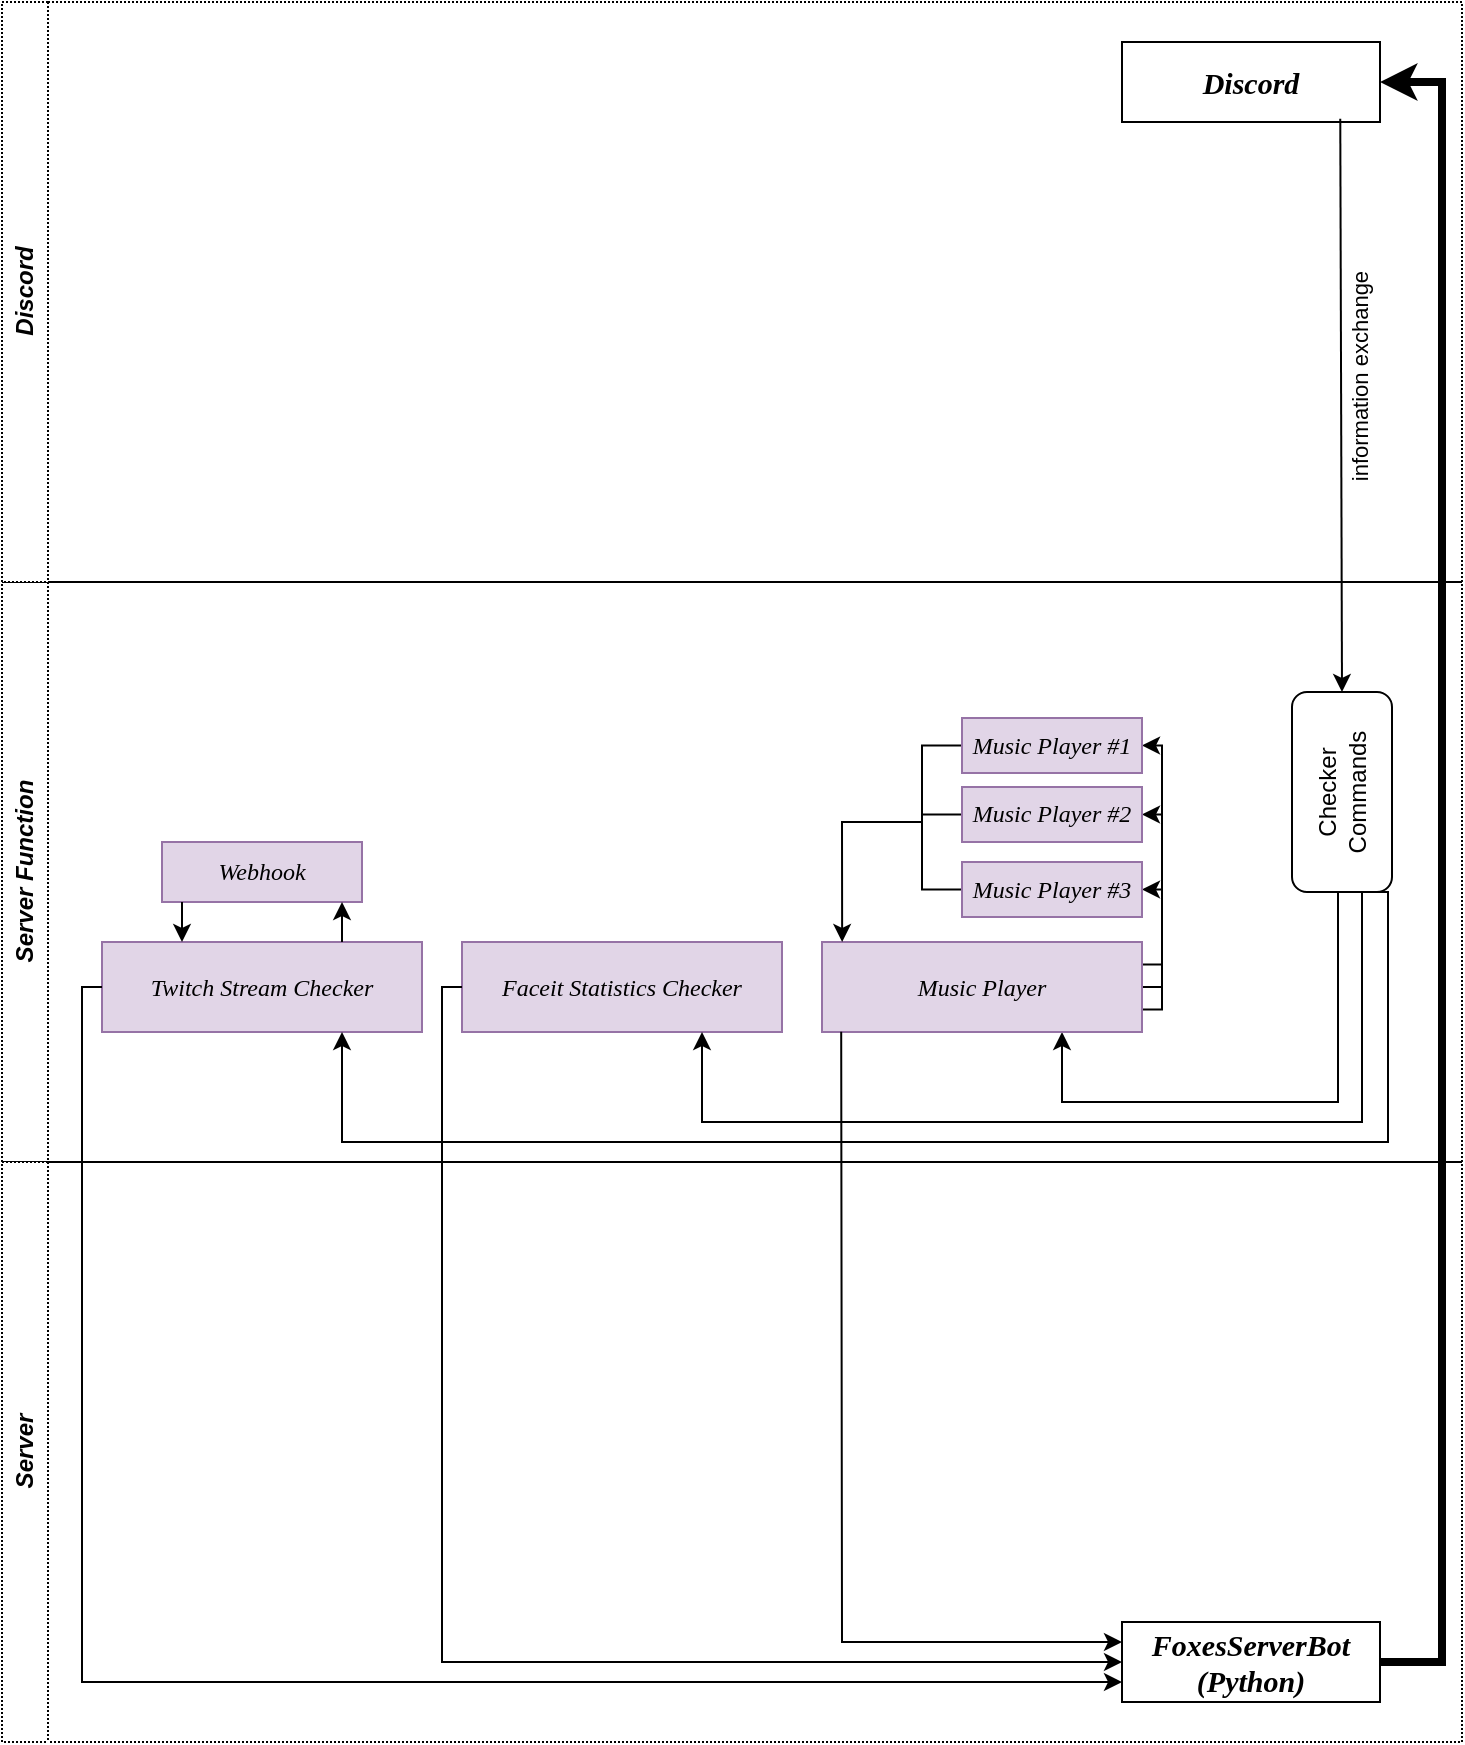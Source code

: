 <mxfile version="24.3.1" type="github">
  <diagram name="Страница — 1" id="4xks9MctieAXZyito7Jj">
    <mxGraphModel dx="1062" dy="1783" grid="1" gridSize="10" guides="1" tooltips="1" connect="1" arrows="1" fold="1" page="1" pageScale="1" pageWidth="827" pageHeight="1169" math="0" shadow="0">
      <root>
        <mxCell id="0" />
        <mxCell id="1" parent="0" />
        <mxCell id="5Kak3x2iOxzygg-4rYfk-8" value="&lt;i&gt;Server Function&lt;/i&gt;" style="swimlane;horizontal=0;whiteSpace=wrap;html=1;dashed=1;dashPattern=1 1;" vertex="1" parent="1">
          <mxGeometry x="60" y="-690" width="730" height="290" as="geometry">
            <mxRectangle x="40" y="220" width="40" height="120" as="alternateBounds" />
          </mxGeometry>
        </mxCell>
        <mxCell id="5Kak3x2iOxzygg-4rYfk-13" value="Twitch Stream Checker" style="rounded=0;whiteSpace=wrap;html=1;fontFamily=Times New Roman;fontStyle=2;fillColor=#e1d5e7;strokeColor=#9673a6;" vertex="1" parent="5Kak3x2iOxzygg-4rYfk-8">
          <mxGeometry x="50" y="180" width="160" height="45" as="geometry" />
        </mxCell>
        <mxCell id="5Kak3x2iOxzygg-4rYfk-14" value="Faceit Statistics Checker" style="rounded=0;whiteSpace=wrap;html=1;fontFamily=Times New Roman;fontStyle=2;fillColor=#e1d5e7;strokeColor=#9673a6;" vertex="1" parent="5Kak3x2iOxzygg-4rYfk-8">
          <mxGeometry x="230" y="180" width="160" height="45" as="geometry" />
        </mxCell>
        <mxCell id="5Kak3x2iOxzygg-4rYfk-39" style="edgeStyle=orthogonalEdgeStyle;rounded=0;orthogonalLoop=1;jettySize=auto;html=1;exitX=0;exitY=0.75;exitDx=0;exitDy=0;entryX=0.75;entryY=1;entryDx=0;entryDy=0;" edge="1" parent="5Kak3x2iOxzygg-4rYfk-8" source="5Kak3x2iOxzygg-4rYfk-17" target="5Kak3x2iOxzygg-4rYfk-13">
          <mxGeometry relative="1" as="geometry">
            <Array as="points">
              <mxPoint x="693" y="280" />
              <mxPoint x="170" y="280" />
            </Array>
          </mxGeometry>
        </mxCell>
        <mxCell id="5Kak3x2iOxzygg-4rYfk-40" style="edgeStyle=orthogonalEdgeStyle;rounded=0;orthogonalLoop=1;jettySize=auto;html=1;exitX=0;exitY=0.5;exitDx=0;exitDy=0;entryX=0.75;entryY=1;entryDx=0;entryDy=0;" edge="1" parent="5Kak3x2iOxzygg-4rYfk-8" source="5Kak3x2iOxzygg-4rYfk-17" target="5Kak3x2iOxzygg-4rYfk-14">
          <mxGeometry relative="1" as="geometry">
            <Array as="points">
              <mxPoint x="680" y="270" />
              <mxPoint x="350" y="270" />
            </Array>
          </mxGeometry>
        </mxCell>
        <mxCell id="5Kak3x2iOxzygg-4rYfk-41" style="edgeStyle=orthogonalEdgeStyle;rounded=0;orthogonalLoop=1;jettySize=auto;html=1;exitX=0;exitY=0.25;exitDx=0;exitDy=0;entryX=0.75;entryY=1;entryDx=0;entryDy=0;" edge="1" parent="5Kak3x2iOxzygg-4rYfk-8" source="5Kak3x2iOxzygg-4rYfk-17" target="5Kak3x2iOxzygg-4rYfk-28">
          <mxGeometry relative="1" as="geometry">
            <Array as="points">
              <mxPoint x="668" y="260" />
              <mxPoint x="530" y="260" />
            </Array>
          </mxGeometry>
        </mxCell>
        <mxCell id="5Kak3x2iOxzygg-4rYfk-17" value="Checker Commands" style="rounded=1;whiteSpace=wrap;html=1;rotation=-90;" vertex="1" parent="5Kak3x2iOxzygg-4rYfk-8">
          <mxGeometry x="620" y="80" width="100" height="50" as="geometry" />
        </mxCell>
        <mxCell id="5Kak3x2iOxzygg-4rYfk-49" style="edgeStyle=orthogonalEdgeStyle;rounded=0;orthogonalLoop=1;jettySize=auto;html=1;exitX=1;exitY=0.25;exitDx=0;exitDy=0;entryX=1;entryY=0.5;entryDx=0;entryDy=0;" edge="1" parent="5Kak3x2iOxzygg-4rYfk-8" source="5Kak3x2iOxzygg-4rYfk-28" target="5Kak3x2iOxzygg-4rYfk-48">
          <mxGeometry relative="1" as="geometry">
            <Array as="points">
              <mxPoint x="580" y="191" />
              <mxPoint x="580" y="154" />
            </Array>
          </mxGeometry>
        </mxCell>
        <mxCell id="5Kak3x2iOxzygg-4rYfk-50" style="edgeStyle=orthogonalEdgeStyle;rounded=0;orthogonalLoop=1;jettySize=auto;html=1;exitX=1;exitY=0.5;exitDx=0;exitDy=0;entryX=1;entryY=0.5;entryDx=0;entryDy=0;" edge="1" parent="5Kak3x2iOxzygg-4rYfk-8" source="5Kak3x2iOxzygg-4rYfk-28" target="5Kak3x2iOxzygg-4rYfk-47">
          <mxGeometry relative="1" as="geometry">
            <Array as="points">
              <mxPoint x="580" y="203" />
              <mxPoint x="580" y="116" />
            </Array>
          </mxGeometry>
        </mxCell>
        <mxCell id="5Kak3x2iOxzygg-4rYfk-51" style="edgeStyle=orthogonalEdgeStyle;rounded=0;orthogonalLoop=1;jettySize=auto;html=1;exitX=1;exitY=0.75;exitDx=0;exitDy=0;entryX=1;entryY=0.5;entryDx=0;entryDy=0;" edge="1" parent="5Kak3x2iOxzygg-4rYfk-8" source="5Kak3x2iOxzygg-4rYfk-28" target="5Kak3x2iOxzygg-4rYfk-46">
          <mxGeometry relative="1" as="geometry">
            <Array as="points">
              <mxPoint x="580" y="214" />
              <mxPoint x="580" y="82" />
            </Array>
          </mxGeometry>
        </mxCell>
        <mxCell id="5Kak3x2iOxzygg-4rYfk-28" value="Music Player" style="rounded=0;whiteSpace=wrap;html=1;fontFamily=Times New Roman;fontStyle=2;fillColor=#e1d5e7;strokeColor=#9673a6;" vertex="1" parent="5Kak3x2iOxzygg-4rYfk-8">
          <mxGeometry x="410" y="180" width="160" height="45" as="geometry" />
        </mxCell>
        <mxCell id="5Kak3x2iOxzygg-4rYfk-53" style="edgeStyle=orthogonalEdgeStyle;rounded=0;orthogonalLoop=1;jettySize=auto;html=1;exitX=0;exitY=0.5;exitDx=0;exitDy=0;entryX=0;entryY=0.5;entryDx=0;entryDy=0;endArrow=none;endFill=0;" edge="1" parent="5Kak3x2iOxzygg-4rYfk-8" source="5Kak3x2iOxzygg-4rYfk-46" target="5Kak3x2iOxzygg-4rYfk-48">
          <mxGeometry relative="1" as="geometry">
            <Array as="points">
              <mxPoint x="460" y="82" />
              <mxPoint x="460" y="154" />
            </Array>
          </mxGeometry>
        </mxCell>
        <mxCell id="5Kak3x2iOxzygg-4rYfk-46" value="Music Player #1" style="rounded=0;whiteSpace=wrap;html=1;fontFamily=Times New Roman;fontStyle=2;fillColor=#e1d5e7;strokeColor=#9673a6;" vertex="1" parent="5Kak3x2iOxzygg-4rYfk-8">
          <mxGeometry x="480" y="68" width="90" height="27.5" as="geometry" />
        </mxCell>
        <mxCell id="5Kak3x2iOxzygg-4rYfk-54" style="edgeStyle=orthogonalEdgeStyle;rounded=0;orthogonalLoop=1;jettySize=auto;html=1;exitX=0;exitY=0.5;exitDx=0;exitDy=0;endArrow=none;endFill=0;" edge="1" parent="5Kak3x2iOxzygg-4rYfk-8" source="5Kak3x2iOxzygg-4rYfk-47">
          <mxGeometry relative="1" as="geometry">
            <mxPoint x="460" y="116.278" as="targetPoint" />
          </mxGeometry>
        </mxCell>
        <mxCell id="5Kak3x2iOxzygg-4rYfk-47" value="Music Player #2" style="rounded=0;whiteSpace=wrap;html=1;fontFamily=Times New Roman;fontStyle=2;fillColor=#e1d5e7;strokeColor=#9673a6;" vertex="1" parent="5Kak3x2iOxzygg-4rYfk-8">
          <mxGeometry x="480" y="102.5" width="90" height="27.5" as="geometry" />
        </mxCell>
        <mxCell id="5Kak3x2iOxzygg-4rYfk-48" value="Music Player #3" style="rounded=0;whiteSpace=wrap;html=1;fontFamily=Times New Roman;fontStyle=2;fillColor=#e1d5e7;strokeColor=#9673a6;" vertex="1" parent="5Kak3x2iOxzygg-4rYfk-8">
          <mxGeometry x="480" y="140" width="90" height="27.5" as="geometry" />
        </mxCell>
        <mxCell id="5Kak3x2iOxzygg-4rYfk-59" value="" style="html=1;rounded=0;endArrow=none;endFill=0;exitX=0.063;exitY=-0.007;exitDx=0;exitDy=0;exitPerimeter=0;startArrow=classic;startFill=1;" edge="1" parent="5Kak3x2iOxzygg-4rYfk-8">
          <mxGeometry width="100" relative="1" as="geometry">
            <mxPoint x="420.08" y="179.995" as="sourcePoint" />
            <mxPoint x="460" y="120" as="targetPoint" />
            <Array as="points">
              <mxPoint x="420" y="120" />
            </Array>
          </mxGeometry>
        </mxCell>
        <mxCell id="5Kak3x2iOxzygg-4rYfk-61" value="Webhook" style="rounded=0;whiteSpace=wrap;html=1;fontFamily=Times New Roman;fontStyle=2;fillColor=#e1d5e7;strokeColor=#9673a6;" vertex="1" parent="5Kak3x2iOxzygg-4rYfk-8">
          <mxGeometry x="80" y="130" width="100" height="30" as="geometry" />
        </mxCell>
        <mxCell id="5Kak3x2iOxzygg-4rYfk-64" style="edgeStyle=orthogonalEdgeStyle;rounded=0;orthogonalLoop=1;jettySize=auto;html=1;exitX=0.75;exitY=0;exitDx=0;exitDy=0;entryX=0.9;entryY=1;entryDx=0;entryDy=0;entryPerimeter=0;" edge="1" parent="5Kak3x2iOxzygg-4rYfk-8" source="5Kak3x2iOxzygg-4rYfk-13" target="5Kak3x2iOxzygg-4rYfk-61">
          <mxGeometry relative="1" as="geometry" />
        </mxCell>
        <mxCell id="5Kak3x2iOxzygg-4rYfk-65" style="edgeStyle=orthogonalEdgeStyle;rounded=0;orthogonalLoop=1;jettySize=auto;html=1;" edge="1" parent="5Kak3x2iOxzygg-4rYfk-8">
          <mxGeometry relative="1" as="geometry">
            <mxPoint x="90" y="160" as="sourcePoint" />
            <mxPoint x="90" y="180" as="targetPoint" />
            <Array as="points">
              <mxPoint x="90" y="160" />
              <mxPoint x="90" y="180" />
            </Array>
          </mxGeometry>
        </mxCell>
        <mxCell id="5Kak3x2iOxzygg-4rYfk-9" value="&lt;i&gt;Server&lt;/i&gt;" style="swimlane;horizontal=0;whiteSpace=wrap;html=1;dashed=1;dashPattern=1 1;" vertex="1" parent="1">
          <mxGeometry x="60" y="-400" width="730" height="290" as="geometry">
            <mxRectangle x="40" y="510" width="40" height="70" as="alternateBounds" />
          </mxGeometry>
        </mxCell>
        <mxCell id="5Kak3x2iOxzygg-4rYfk-3" value="&lt;b style=&quot;font-family: &amp;quot;Times New Roman&amp;quot;; font-size: 15px;&quot;&gt;&lt;i&gt;FoxesServerBot&lt;br&gt;(Python)&lt;/i&gt;&lt;/b&gt;" style="rounded=0;whiteSpace=wrap;html=1;" vertex="1" parent="5Kak3x2iOxzygg-4rYfk-9">
          <mxGeometry x="560" y="230" width="129" height="40" as="geometry" />
        </mxCell>
        <mxCell id="5Kak3x2iOxzygg-4rYfk-10" value="&lt;i&gt;Discord&lt;/i&gt;" style="swimlane;horizontal=0;whiteSpace=wrap;html=1;dashed=1;dashPattern=1 1;" vertex="1" parent="1">
          <mxGeometry x="60" y="-980" width="730" height="290" as="geometry">
            <mxRectangle x="40" y="-70" width="40" height="70" as="alternateBounds" />
          </mxGeometry>
        </mxCell>
        <mxCell id="5Kak3x2iOxzygg-4rYfk-6" value="&lt;font face=&quot;Times New Roman&quot;&gt;&lt;span style=&quot;font-size: 15px;&quot;&gt;&lt;b&gt;&lt;i&gt;Discord&lt;/i&gt;&lt;/b&gt;&lt;/span&gt;&lt;/font&gt;" style="rounded=0;whiteSpace=wrap;html=1;" vertex="1" parent="5Kak3x2iOxzygg-4rYfk-10">
          <mxGeometry x="560" y="20" width="129" height="40" as="geometry" />
        </mxCell>
        <mxCell id="5Kak3x2iOxzygg-4rYfk-20" value="" style="endArrow=none;startArrow=classic;html=1;rounded=0;exitX=1;exitY=0.5;exitDx=0;exitDy=0;entryX=0.846;entryY=0.958;entryDx=0;entryDy=0;entryPerimeter=0;startFill=1;endFill=0;" edge="1" parent="1" source="5Kak3x2iOxzygg-4rYfk-17" target="5Kak3x2iOxzygg-4rYfk-6">
          <mxGeometry width="50" height="50" relative="1" as="geometry">
            <mxPoint x="500" y="-650" as="sourcePoint" />
            <mxPoint x="550" y="-700" as="targetPoint" />
          </mxGeometry>
        </mxCell>
        <mxCell id="5Kak3x2iOxzygg-4rYfk-23" value="information exchange" style="edgeLabel;html=1;align=center;verticalAlign=middle;resizable=0;points=[];rotation=-90;" vertex="1" connectable="0" parent="5Kak3x2iOxzygg-4rYfk-20">
          <mxGeometry x="0.095" y="1" relative="1" as="geometry">
            <mxPoint x="10" as="offset" />
          </mxGeometry>
        </mxCell>
        <mxCell id="5Kak3x2iOxzygg-4rYfk-33" style="edgeStyle=orthogonalEdgeStyle;rounded=0;orthogonalLoop=1;jettySize=auto;html=1;exitX=0;exitY=0.5;exitDx=0;exitDy=0;entryX=0;entryY=0.5;entryDx=0;entryDy=0;" edge="1" parent="1" source="5Kak3x2iOxzygg-4rYfk-14" target="5Kak3x2iOxzygg-4rYfk-3">
          <mxGeometry relative="1" as="geometry">
            <Array as="points">
              <mxPoint x="280" y="-487" />
              <mxPoint x="280" y="-150" />
            </Array>
          </mxGeometry>
        </mxCell>
        <mxCell id="5Kak3x2iOxzygg-4rYfk-34" style="edgeStyle=orthogonalEdgeStyle;rounded=0;orthogonalLoop=1;jettySize=auto;html=1;exitX=0;exitY=0.5;exitDx=0;exitDy=0;entryX=0;entryY=0.75;entryDx=0;entryDy=0;" edge="1" parent="1" source="5Kak3x2iOxzygg-4rYfk-13" target="5Kak3x2iOxzygg-4rYfk-3">
          <mxGeometry relative="1" as="geometry">
            <Array as="points">
              <mxPoint x="100" y="-487" />
              <mxPoint x="100" y="-140" />
            </Array>
          </mxGeometry>
        </mxCell>
        <mxCell id="5Kak3x2iOxzygg-4rYfk-44" value="" style="html=1;rounded=0;entryX=1;entryY=0.5;entryDx=0;entryDy=0;exitX=1;exitY=0.5;exitDx=0;exitDy=0;strokeWidth=4;endArrow=none;endFill=0;startArrow=classic;startFill=1;" edge="1" parent="1" source="5Kak3x2iOxzygg-4rYfk-6" target="5Kak3x2iOxzygg-4rYfk-3">
          <mxGeometry width="100" relative="1" as="geometry">
            <mxPoint x="800" y="-950" as="sourcePoint" />
            <mxPoint x="690" y="-190" as="targetPoint" />
            <Array as="points">
              <mxPoint x="780" y="-940" />
              <mxPoint x="780" y="-150" />
            </Array>
          </mxGeometry>
        </mxCell>
        <mxCell id="5Kak3x2iOxzygg-4rYfk-60" value="" style="html=1;rounded=0;exitX=0.06;exitY=0.997;exitDx=0;exitDy=0;entryX=0;entryY=0.25;entryDx=0;entryDy=0;exitPerimeter=0;" edge="1" parent="1" source="5Kak3x2iOxzygg-4rYfk-28" target="5Kak3x2iOxzygg-4rYfk-3">
          <mxGeometry width="100" relative="1" as="geometry">
            <mxPoint x="480" y="-340" as="sourcePoint" />
            <mxPoint x="580" y="-340" as="targetPoint" />
            <Array as="points">
              <mxPoint x="480" y="-160" />
            </Array>
          </mxGeometry>
        </mxCell>
      </root>
    </mxGraphModel>
  </diagram>
</mxfile>

